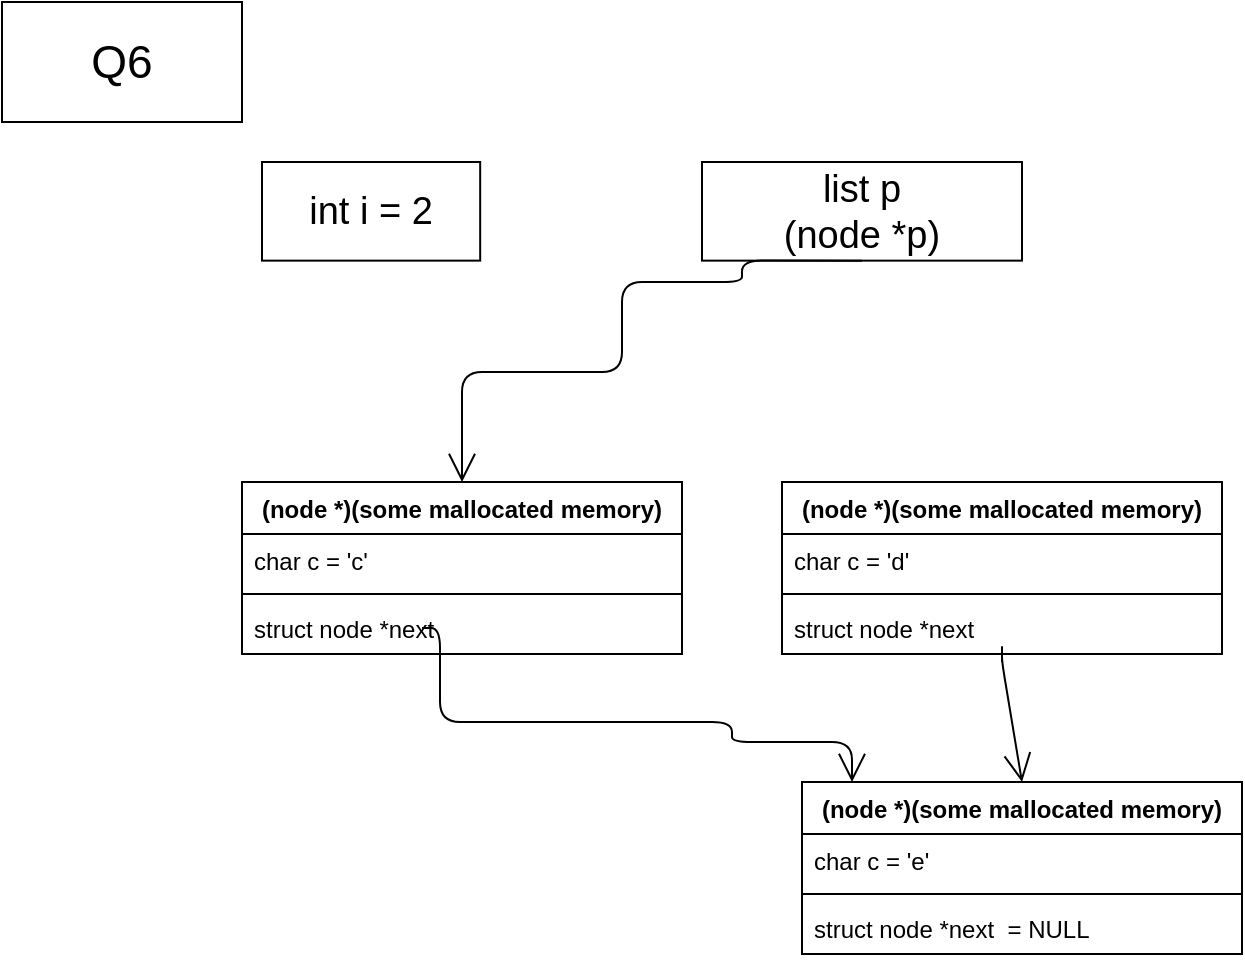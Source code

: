 <mxfile>
    <diagram id="q0mu729MHMUeXgvl4rhp" name="Page-1">
        <mxGraphModel dx="1258" dy="719" grid="1" gridSize="10" guides="1" tooltips="1" connect="1" arrows="1" fold="1" page="1" pageScale="1" pageWidth="850" pageHeight="1100" math="0" shadow="0">
            <root>
                <mxCell id="0"/>
                <mxCell id="1" parent="0"/>
                <mxCell id="2" value="(node *)(some mallocated memory)" style="swimlane;fontStyle=1;align=center;verticalAlign=top;childLayout=stackLayout;horizontal=1;startSize=26;horizontalStack=0;resizeParent=1;resizeParentMax=0;resizeLast=0;collapsible=1;marginBottom=0;" parent="1" vertex="1">
                    <mxGeometry x="175" y="280" width="220" height="86" as="geometry"/>
                </mxCell>
                <mxCell id="3" value="char c = 'c'" style="text;strokeColor=none;fillColor=none;align=left;verticalAlign=top;spacingLeft=4;spacingRight=4;overflow=hidden;rotatable=0;points=[[0,0.5],[1,0.5]];portConstraint=eastwest;" parent="2" vertex="1">
                    <mxGeometry y="26" width="220" height="26" as="geometry"/>
                </mxCell>
                <mxCell id="4" value="" style="line;strokeWidth=1;fillColor=none;align=left;verticalAlign=middle;spacingTop=-1;spacingLeft=3;spacingRight=3;rotatable=0;labelPosition=right;points=[];portConstraint=eastwest;strokeColor=inherit;" parent="2" vertex="1">
                    <mxGeometry y="52" width="220" height="8" as="geometry"/>
                </mxCell>
                <mxCell id="5" value="struct node *next " style="text;strokeColor=none;fillColor=none;align=left;verticalAlign=top;spacingLeft=4;spacingRight=4;overflow=hidden;rotatable=0;points=[[0,0.5],[1,0.5]];portConstraint=eastwest;" parent="2" vertex="1">
                    <mxGeometry y="60" width="220" height="26" as="geometry"/>
                </mxCell>
                <mxCell id="6" value="int i = 2" style="rounded=0;whiteSpace=wrap;html=1;fontSize=19;" parent="1" vertex="1">
                    <mxGeometry x="185" y="120" width="109.091" height="49.322" as="geometry"/>
                </mxCell>
                <mxCell id="7" value="list p&lt;br&gt;(node *p)" style="rounded=0;whiteSpace=wrap;html=1;fontSize=19;" parent="1" vertex="1">
                    <mxGeometry x="405" y="120" width="160" height="49.32" as="geometry"/>
                </mxCell>
                <mxCell id="9" value="" style="endArrow=open;endFill=1;endSize=12;html=1;exitX=0.5;exitY=1;exitDx=0;exitDy=0;entryX=0.5;entryY=0;entryDx=0;entryDy=0;edgeStyle=orthogonalEdgeStyle;" parent="1" source="7" target="2" edge="1">
                    <mxGeometry width="160" relative="1" as="geometry">
                        <mxPoint x="415" y="220" as="sourcePoint"/>
                        <mxPoint x="575" y="220" as="targetPoint"/>
                        <Array as="points">
                            <mxPoint x="425" y="180"/>
                            <mxPoint x="365" y="180"/>
                            <mxPoint x="365" y="225"/>
                            <mxPoint x="285" y="225"/>
                        </Array>
                    </mxGeometry>
                </mxCell>
                <mxCell id="10" value="(node *)(some mallocated memory)" style="swimlane;fontStyle=1;align=center;verticalAlign=top;childLayout=stackLayout;horizontal=1;startSize=26;horizontalStack=0;resizeParent=1;resizeParentMax=0;resizeLast=0;collapsible=1;marginBottom=0;" parent="1" vertex="1">
                    <mxGeometry x="445" y="280" width="220" height="86" as="geometry"/>
                </mxCell>
                <mxCell id="11" value="char c = 'd'" style="text;strokeColor=none;fillColor=none;align=left;verticalAlign=top;spacingLeft=4;spacingRight=4;overflow=hidden;rotatable=0;points=[[0,0.5],[1,0.5]];portConstraint=eastwest;" parent="10" vertex="1">
                    <mxGeometry y="26" width="220" height="26" as="geometry"/>
                </mxCell>
                <mxCell id="12" value="" style="line;strokeWidth=1;fillColor=none;align=left;verticalAlign=middle;spacingTop=-1;spacingLeft=3;spacingRight=3;rotatable=0;labelPosition=right;points=[];portConstraint=eastwest;strokeColor=inherit;" parent="10" vertex="1">
                    <mxGeometry y="52" width="220" height="8" as="geometry"/>
                </mxCell>
                <mxCell id="13" value="struct node *next " style="text;strokeColor=none;fillColor=none;align=left;verticalAlign=top;spacingLeft=4;spacingRight=4;overflow=hidden;rotatable=0;points=[[0,0.5],[1,0.5]];portConstraint=eastwest;" parent="10" vertex="1">
                    <mxGeometry y="60" width="220" height="26" as="geometry"/>
                </mxCell>
                <mxCell id="14" value="" style="endArrow=open;endFill=1;endSize=12;html=1;edgeStyle=orthogonalEdgeStyle;" parent="1" target="18" edge="1">
                    <mxGeometry width="160" relative="1" as="geometry">
                        <mxPoint x="265" y="353" as="sourcePoint"/>
                        <mxPoint x="295" y="290" as="targetPoint"/>
                        <Array as="points">
                            <mxPoint x="274" y="353"/>
                            <mxPoint x="274" y="400"/>
                            <mxPoint x="420" y="400"/>
                            <mxPoint x="420" y="410"/>
                            <mxPoint x="480" y="410"/>
                        </Array>
                    </mxGeometry>
                </mxCell>
                <mxCell id="17" value="" style="endArrow=open;endFill=1;endSize=12;html=1;entryX=0.5;entryY=0;entryDx=0;entryDy=0;" parent="1" target="18" edge="1">
                    <mxGeometry width="160" relative="1" as="geometry">
                        <mxPoint x="555" y="370" as="sourcePoint"/>
                        <mxPoint x="565" y="420" as="targetPoint"/>
                        <Array as="points">
                            <mxPoint x="555" y="360"/>
                            <mxPoint x="555" y="370"/>
                        </Array>
                    </mxGeometry>
                </mxCell>
                <mxCell id="18" value="(node *)(some mallocated memory)" style="swimlane;fontStyle=1;align=center;verticalAlign=top;childLayout=stackLayout;horizontal=1;startSize=26;horizontalStack=0;resizeParent=1;resizeParentMax=0;resizeLast=0;collapsible=1;marginBottom=0;" parent="1" vertex="1">
                    <mxGeometry x="455" y="430" width="220" height="86" as="geometry"/>
                </mxCell>
                <mxCell id="19" value="char c = 'e'" style="text;strokeColor=none;fillColor=none;align=left;verticalAlign=top;spacingLeft=4;spacingRight=4;overflow=hidden;rotatable=0;points=[[0,0.5],[1,0.5]];portConstraint=eastwest;" parent="18" vertex="1">
                    <mxGeometry y="26" width="220" height="26" as="geometry"/>
                </mxCell>
                <mxCell id="20" value="" style="line;strokeWidth=1;fillColor=none;align=left;verticalAlign=middle;spacingTop=-1;spacingLeft=3;spacingRight=3;rotatable=0;labelPosition=right;points=[];portConstraint=eastwest;strokeColor=inherit;" parent="18" vertex="1">
                    <mxGeometry y="52" width="220" height="8" as="geometry"/>
                </mxCell>
                <mxCell id="21" value="struct node *next  = NULL" style="text;strokeColor=none;fillColor=none;align=left;verticalAlign=top;spacingLeft=4;spacingRight=4;overflow=hidden;rotatable=0;points=[[0,0.5],[1,0.5]];portConstraint=eastwest;" parent="18" vertex="1">
                    <mxGeometry y="60" width="220" height="26" as="geometry"/>
                </mxCell>
                <mxCell id="23" value="&lt;font style=&quot;font-size: 23px;&quot;&gt;Q6&lt;/font&gt;" style="rounded=0;whiteSpace=wrap;html=1;" parent="1" vertex="1">
                    <mxGeometry x="55" y="40" width="120" height="60" as="geometry"/>
                </mxCell>
            </root>
        </mxGraphModel>
    </diagram>
</mxfile>